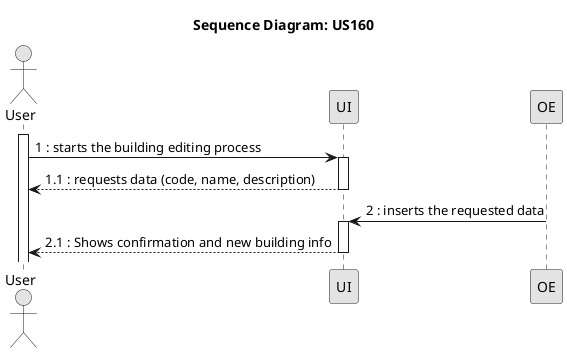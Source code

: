 @startuml
skinparam Monochrome true
skinparam PackageStyle rectangle
skinparam Shadowing false

title Sequence Diagram: US160

actor "User" as User
participant "UI" as UI

activate User
User -> UI : 1 : starts the building editing process
activate UI
UI --> User : 1.1 : requests data (code, name, description)
deactivate UI
OE -> UI : 2 : inserts the requested data 
activate UI
UI --> User : 2.1 : Shows confirmation and new building info


deactivate UI

@enduml